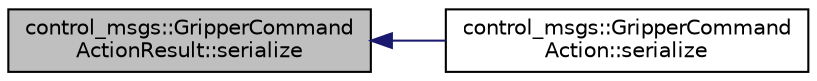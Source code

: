 digraph "control_msgs::GripperCommandActionResult::serialize"
{
  edge [fontname="Helvetica",fontsize="10",labelfontname="Helvetica",labelfontsize="10"];
  node [fontname="Helvetica",fontsize="10",shape=record];
  rankdir="LR";
  Node1 [label="control_msgs::GripperCommand\lActionResult::serialize",height=0.2,width=0.4,color="black", fillcolor="grey75", style="filled" fontcolor="black"];
  Node1 -> Node2 [dir="back",color="midnightblue",fontsize="10",style="solid",fontname="Helvetica"];
  Node2 [label="control_msgs::GripperCommand\lAction::serialize",height=0.2,width=0.4,color="black", fillcolor="white", style="filled",URL="$classcontrol__msgs_1_1_gripper_command_action.html#acc4640f453b7ac0c9bd697a09578c08d"];
}
